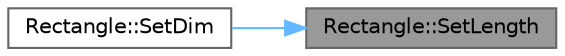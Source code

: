 digraph "Rectangle::SetLength"
{
 // LATEX_PDF_SIZE
  bgcolor="transparent";
  edge [fontname=Helvetica,fontsize=10,labelfontname=Helvetica,labelfontsize=10];
  node [fontname=Helvetica,fontsize=10,shape=box,height=0.2,width=0.4];
  rankdir="RL";
  Node1 [label="Rectangle::SetLength",height=0.2,width=0.4,color="gray40", fillcolor="grey60", style="filled", fontcolor="black",tooltip="set length of the object"];
  Node1 -> Node2 [dir="back",color="steelblue1",style="solid"];
  Node2 [label="Rectangle::SetDim",height=0.2,width=0.4,color="grey40", fillcolor="white", style="filled",URL="$class_rectangle.html#a087ae13609267e49b9fb4785e5d032ab",tooltip="set width and length of the object"];
}
